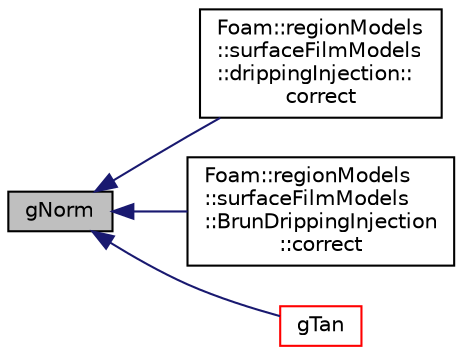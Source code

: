 digraph "gNorm"
{
  bgcolor="transparent";
  edge [fontname="Helvetica",fontsize="10",labelfontname="Helvetica",labelfontsize="10"];
  node [fontname="Helvetica",fontsize="10",shape=record];
  rankdir="LR";
  Node3970 [label="gNorm",height=0.2,width=0.4,color="black", fillcolor="grey75", style="filled", fontcolor="black"];
  Node3970 -> Node3971 [dir="back",color="midnightblue",fontsize="10",style="solid",fontname="Helvetica"];
  Node3971 [label="Foam::regionModels\l::surfaceFilmModels\l::drippingInjection::\lcorrect",height=0.2,width=0.4,color="black",URL="$a30177.html#a8c67db65404877aac3731246ffb15754",tooltip="Correct. "];
  Node3970 -> Node3972 [dir="back",color="midnightblue",fontsize="10",style="solid",fontname="Helvetica"];
  Node3972 [label="Foam::regionModels\l::surfaceFilmModels\l::BrunDrippingInjection\l::correct",height=0.2,width=0.4,color="black",URL="$a30169.html#a8c67db65404877aac3731246ffb15754",tooltip="Correct. "];
  Node3970 -> Node3973 [dir="back",color="midnightblue",fontsize="10",style="solid",fontname="Helvetica"];
  Node3973 [label="gTan",height=0.2,width=0.4,color="red",URL="$a30117.html#a1c0012d17f873c2db13bc2113d177055",tooltip="Return the gravity tangential component contributions. "];
}
